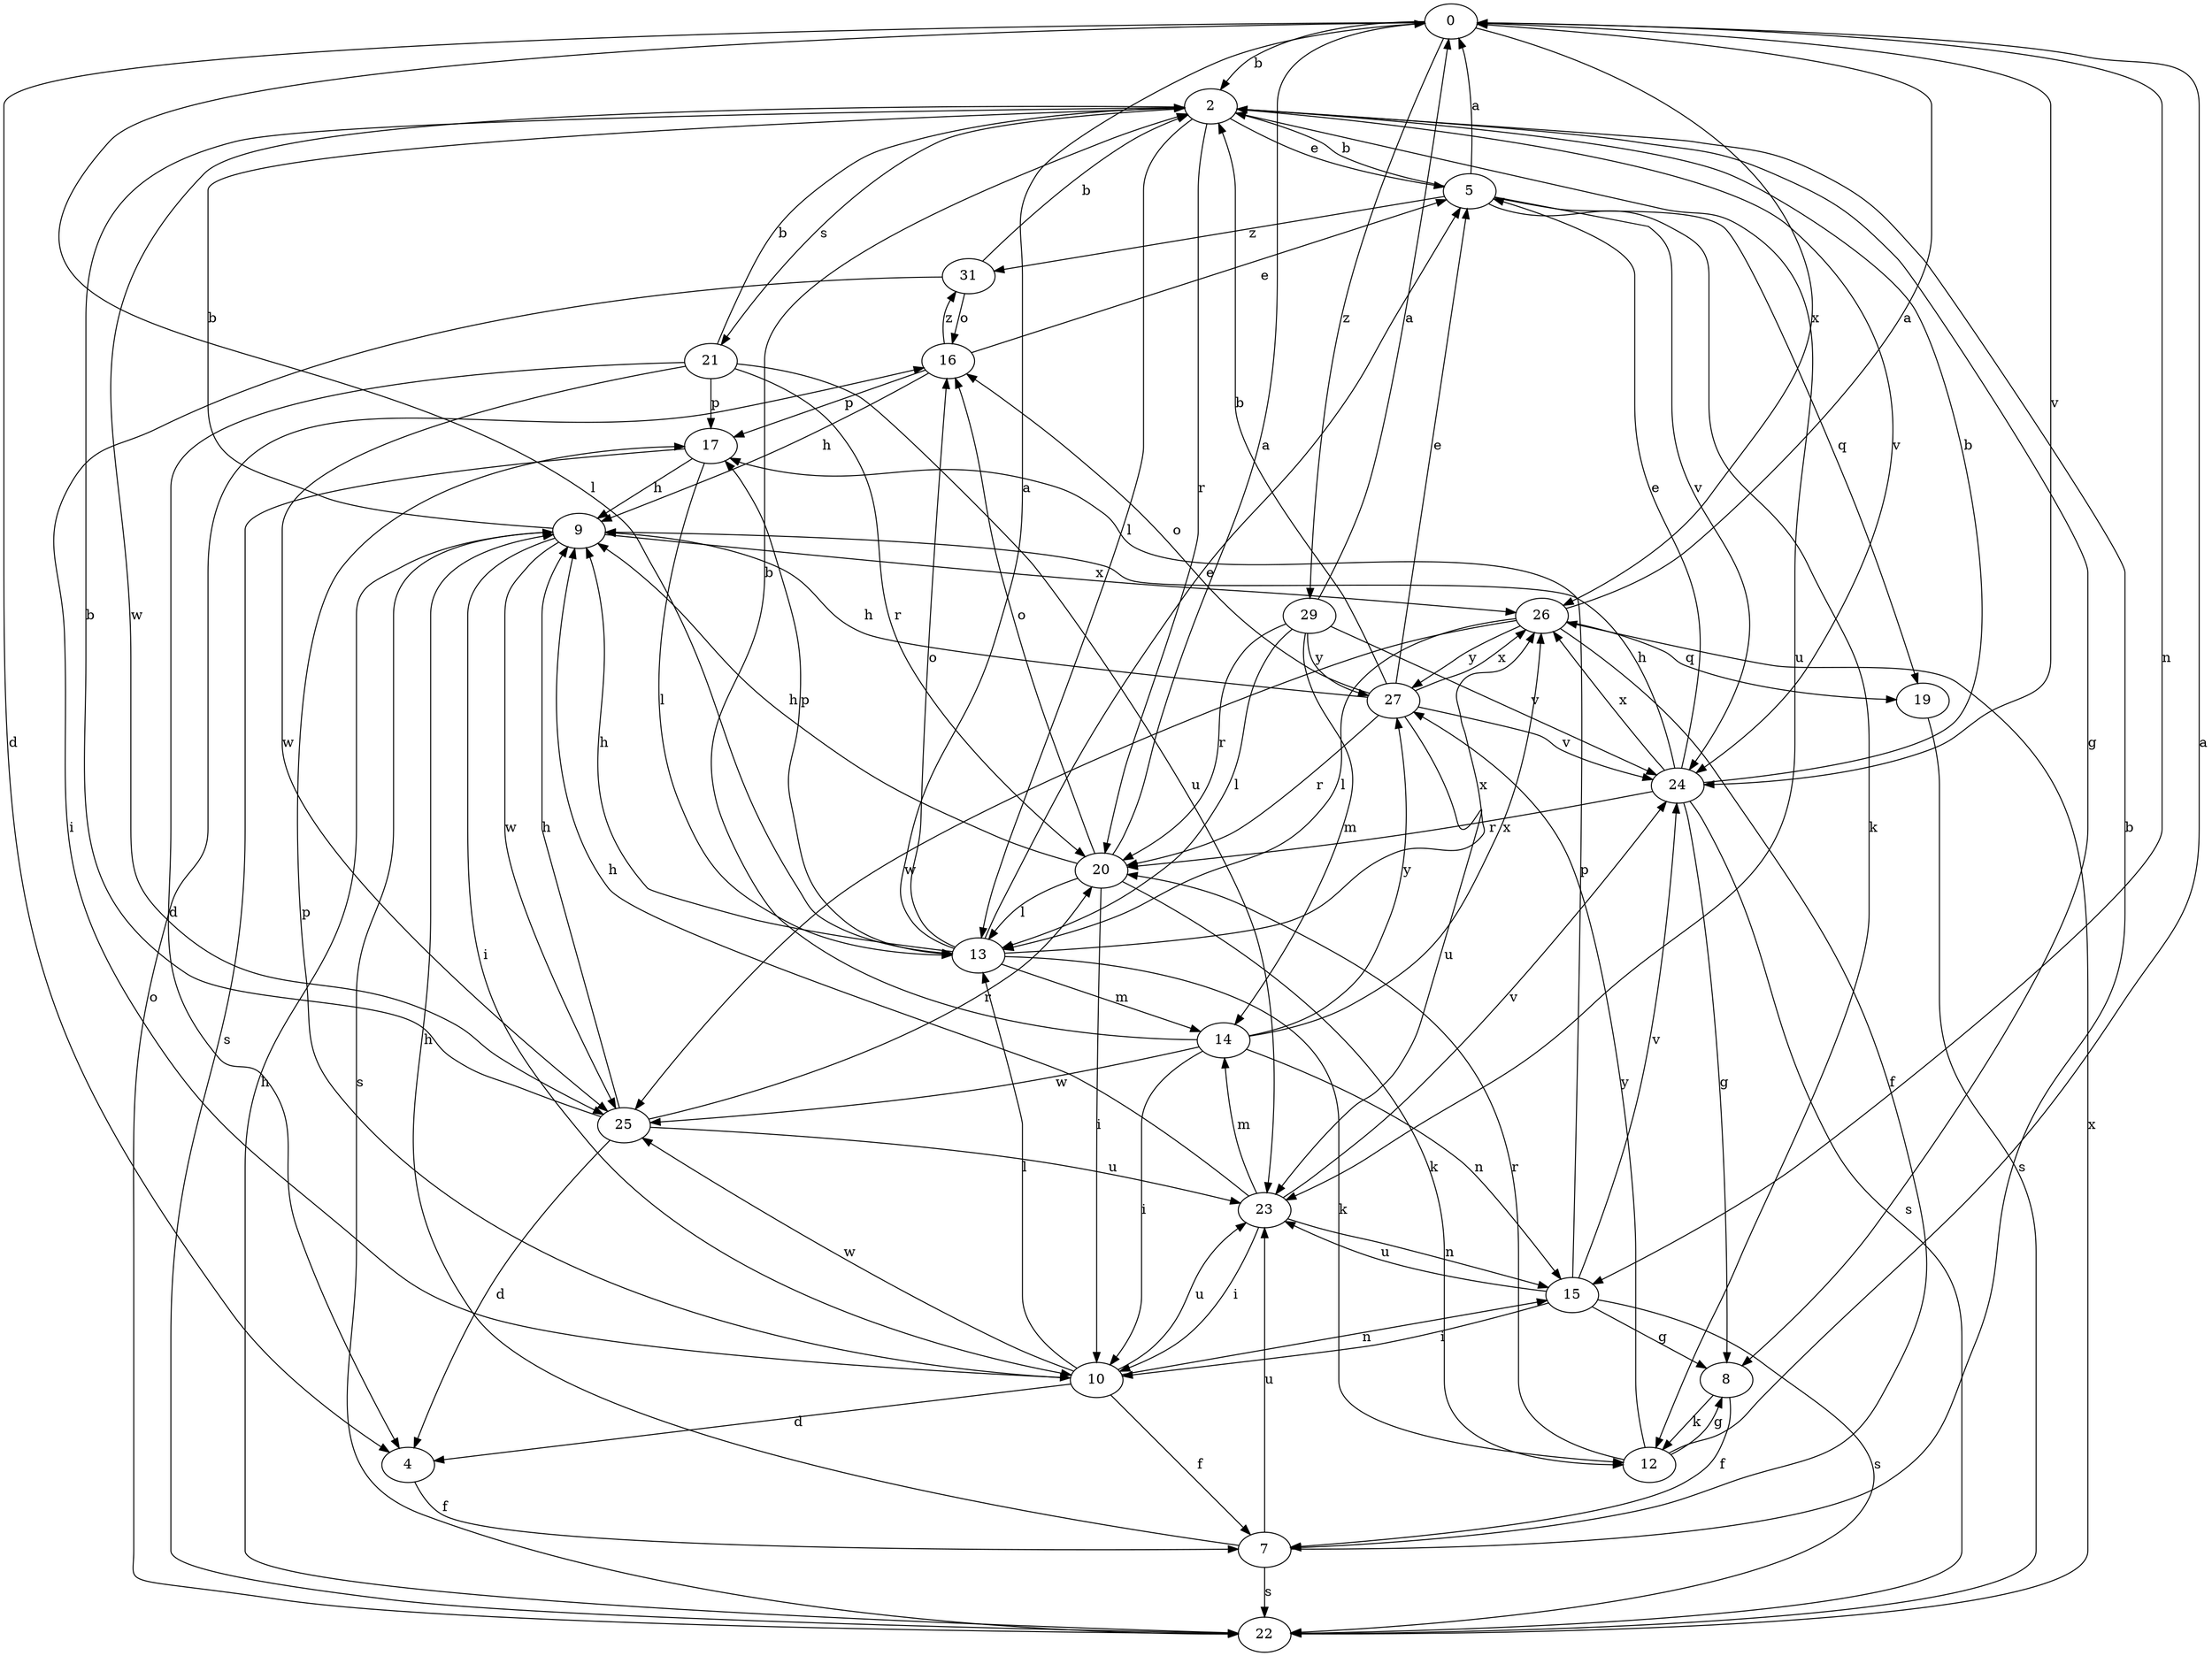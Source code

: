 strict digraph  {
0;
2;
4;
5;
7;
8;
9;
10;
12;
13;
14;
15;
16;
17;
19;
20;
21;
22;
23;
24;
25;
26;
27;
29;
31;
0 -> 2  [label=b];
0 -> 4  [label=d];
0 -> 13  [label=l];
0 -> 15  [label=n];
0 -> 24  [label=v];
0 -> 26  [label=x];
0 -> 29  [label=z];
2 -> 5  [label=e];
2 -> 8  [label=g];
2 -> 13  [label=l];
2 -> 20  [label=r];
2 -> 21  [label=s];
2 -> 23  [label=u];
2 -> 24  [label=v];
2 -> 25  [label=w];
4 -> 7  [label=f];
5 -> 0  [label=a];
5 -> 2  [label=b];
5 -> 12  [label=k];
5 -> 19  [label=q];
5 -> 24  [label=v];
5 -> 31  [label=z];
7 -> 2  [label=b];
7 -> 9  [label=h];
7 -> 22  [label=s];
7 -> 23  [label=u];
8 -> 7  [label=f];
8 -> 12  [label=k];
9 -> 2  [label=b];
9 -> 10  [label=i];
9 -> 22  [label=s];
9 -> 25  [label=w];
9 -> 26  [label=x];
10 -> 4  [label=d];
10 -> 7  [label=f];
10 -> 13  [label=l];
10 -> 15  [label=n];
10 -> 17  [label=p];
10 -> 23  [label=u];
10 -> 25  [label=w];
12 -> 0  [label=a];
12 -> 8  [label=g];
12 -> 20  [label=r];
12 -> 27  [label=y];
13 -> 0  [label=a];
13 -> 5  [label=e];
13 -> 9  [label=h];
13 -> 12  [label=k];
13 -> 14  [label=m];
13 -> 16  [label=o];
13 -> 17  [label=p];
13 -> 26  [label=x];
14 -> 2  [label=b];
14 -> 10  [label=i];
14 -> 15  [label=n];
14 -> 25  [label=w];
14 -> 26  [label=x];
14 -> 27  [label=y];
15 -> 8  [label=g];
15 -> 10  [label=i];
15 -> 17  [label=p];
15 -> 22  [label=s];
15 -> 23  [label=u];
15 -> 24  [label=v];
16 -> 5  [label=e];
16 -> 9  [label=h];
16 -> 17  [label=p];
16 -> 31  [label=z];
17 -> 9  [label=h];
17 -> 13  [label=l];
17 -> 22  [label=s];
19 -> 22  [label=s];
20 -> 0  [label=a];
20 -> 9  [label=h];
20 -> 10  [label=i];
20 -> 12  [label=k];
20 -> 13  [label=l];
20 -> 16  [label=o];
21 -> 2  [label=b];
21 -> 4  [label=d];
21 -> 17  [label=p];
21 -> 20  [label=r];
21 -> 23  [label=u];
21 -> 25  [label=w];
22 -> 9  [label=h];
22 -> 16  [label=o];
22 -> 26  [label=x];
23 -> 9  [label=h];
23 -> 10  [label=i];
23 -> 14  [label=m];
23 -> 15  [label=n];
23 -> 24  [label=v];
24 -> 2  [label=b];
24 -> 5  [label=e];
24 -> 8  [label=g];
24 -> 9  [label=h];
24 -> 20  [label=r];
24 -> 22  [label=s];
24 -> 26  [label=x];
25 -> 2  [label=b];
25 -> 4  [label=d];
25 -> 9  [label=h];
25 -> 20  [label=r];
25 -> 23  [label=u];
26 -> 0  [label=a];
26 -> 7  [label=f];
26 -> 13  [label=l];
26 -> 19  [label=q];
26 -> 25  [label=w];
26 -> 27  [label=y];
27 -> 2  [label=b];
27 -> 5  [label=e];
27 -> 9  [label=h];
27 -> 16  [label=o];
27 -> 20  [label=r];
27 -> 23  [label=u];
27 -> 24  [label=v];
27 -> 26  [label=x];
29 -> 0  [label=a];
29 -> 13  [label=l];
29 -> 14  [label=m];
29 -> 20  [label=r];
29 -> 24  [label=v];
29 -> 27  [label=y];
31 -> 2  [label=b];
31 -> 10  [label=i];
31 -> 16  [label=o];
}

